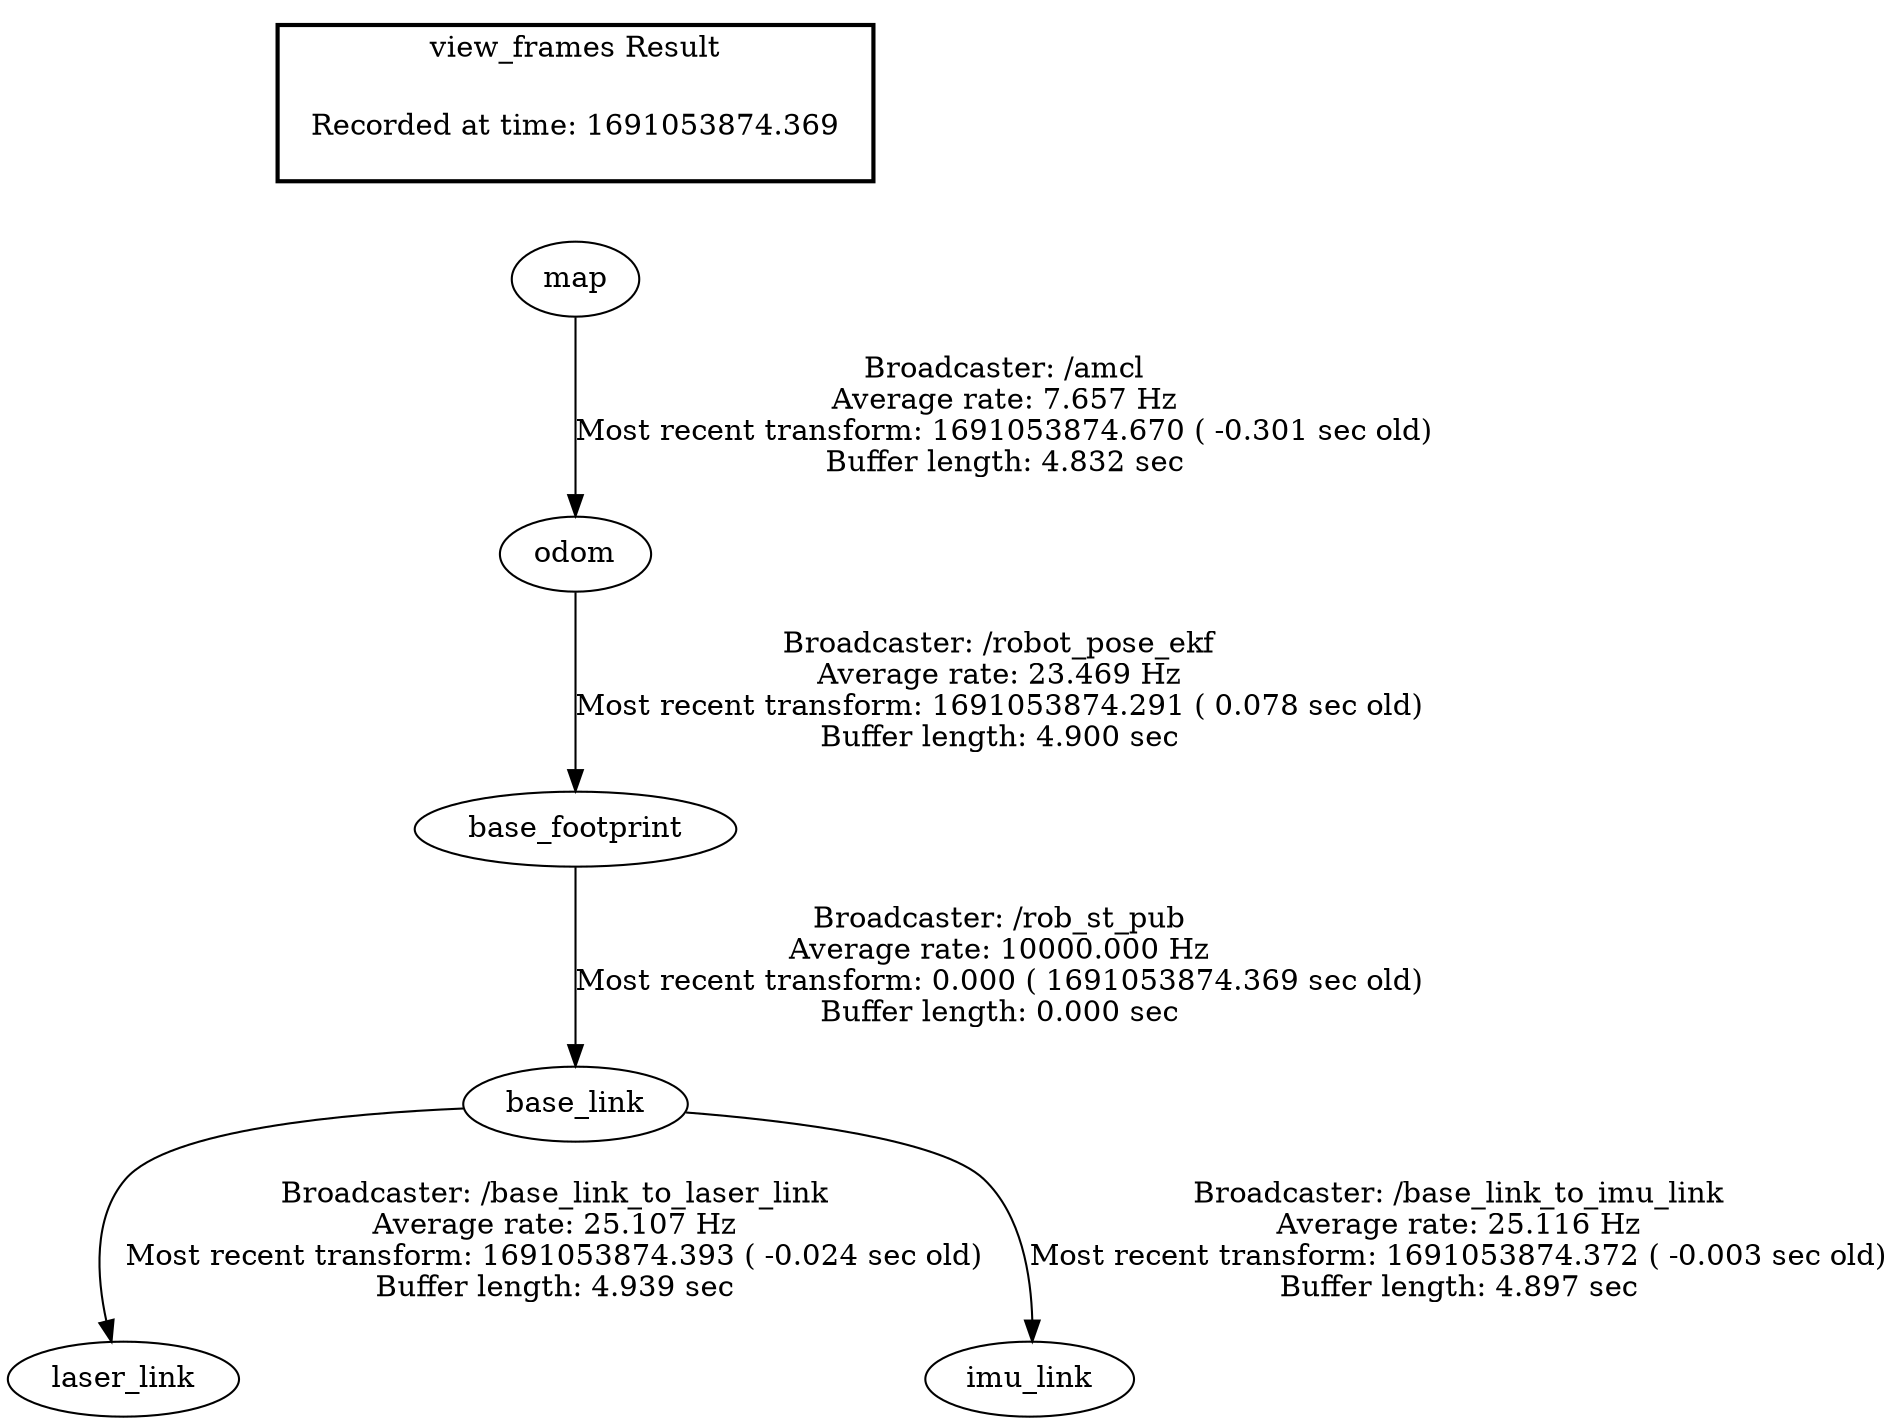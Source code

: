 digraph G {
"base_link" -> "laser_link"[label="Broadcaster: /base_link_to_laser_link\nAverage rate: 25.107 Hz\nMost recent transform: 1691053874.393 ( -0.024 sec old)\nBuffer length: 4.939 sec\n"];
"base_footprint" -> "base_link"[label="Broadcaster: /rob_st_pub\nAverage rate: 10000.000 Hz\nMost recent transform: 0.000 ( 1691053874.369 sec old)\nBuffer length: 0.000 sec\n"];
"odom" -> "base_footprint"[label="Broadcaster: /robot_pose_ekf\nAverage rate: 23.469 Hz\nMost recent transform: 1691053874.291 ( 0.078 sec old)\nBuffer length: 4.900 sec\n"];
"map" -> "odom"[label="Broadcaster: /amcl\nAverage rate: 7.657 Hz\nMost recent transform: 1691053874.670 ( -0.301 sec old)\nBuffer length: 4.832 sec\n"];
"base_link" -> "imu_link"[label="Broadcaster: /base_link_to_imu_link\nAverage rate: 25.116 Hz\nMost recent transform: 1691053874.372 ( -0.003 sec old)\nBuffer length: 4.897 sec\n"];
edge [style=invis];
 subgraph cluster_legend { style=bold; color=black; label ="view_frames Result";
"Recorded at time: 1691053874.369"[ shape=plaintext ] ;
 }->"map";
}